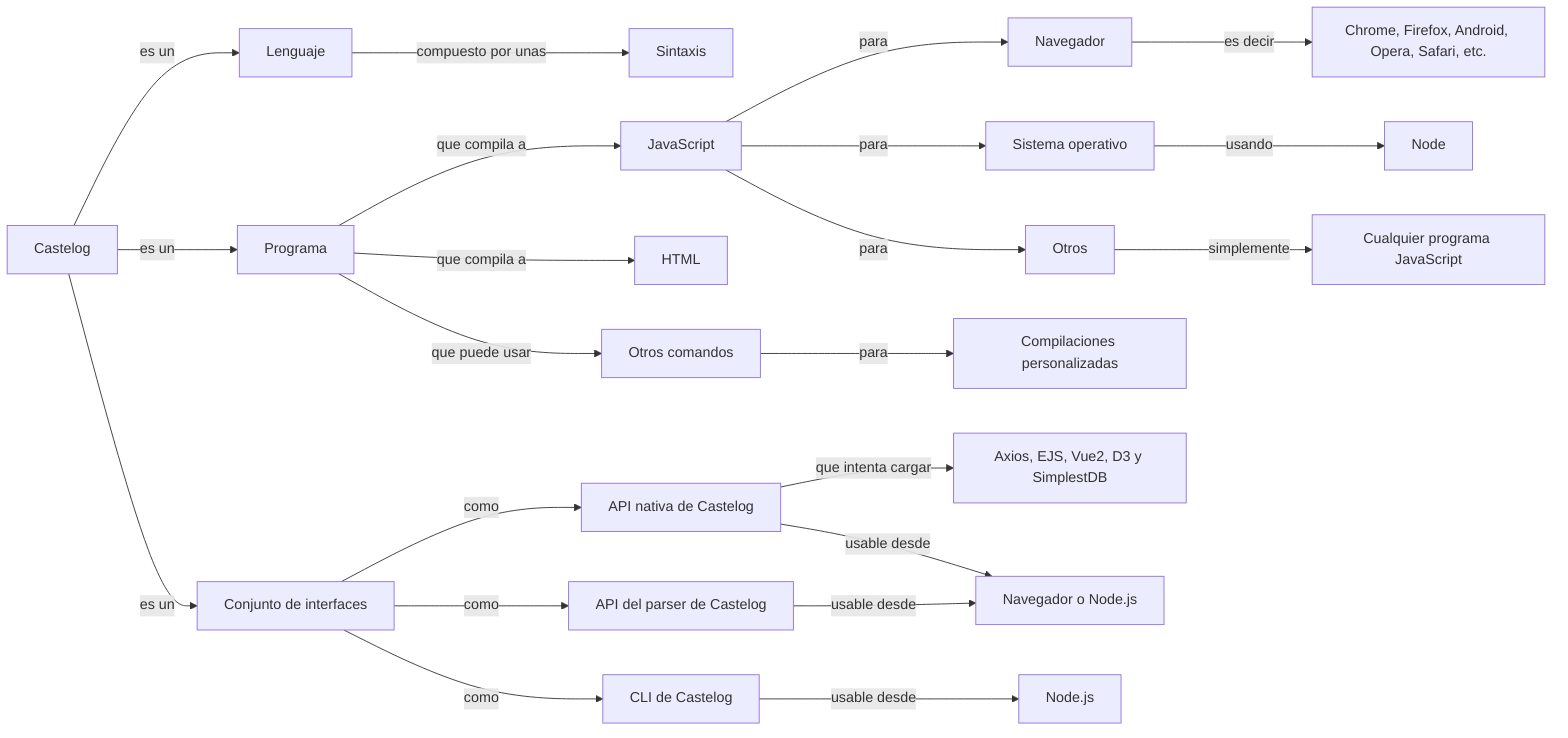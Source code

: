 graph LR;

Inicial["Castelog"]
Lenguaje["Lenguaje"]
Programa["Programa"]
Conjunto_de_interfaces["Conjunto de interfaces"]
Navegador["Navegador"]
Nodejs["Node.js"]
Sistema_operativo["Sistema operativo"]
Sintaxis["Sintaxis"]
Cualquier_programa_js["Cualquier programa JavaScript"]
Lista_de_navegadores["Chrome, Firefox, Android, Opera, Safari, etc."]
Node["Node"]
JavaScript["JavaScript"]
HTML["HTML"]
API_nativa_de_castelog["API nativa de Castelog"]
API_parser_de_castelog["API del parser de Castelog"]
CLI_de_castelog["CLI de Castelog"]
Otros_comandos["Otros comandos"]
Compilaciones_personalizadas["Compilaciones personalizadas"]
Lista_de_dependencias_api_nativa["Axios, EJS, Vue2, D3 y SimplestDB"]
Navegador_o_nodejs["Navegador o Node.js"]

Inicial  -- es un --> Lenguaje
Inicial  -- es un --> Programa
Inicial  -- es un --> Conjunto_de_interfaces
Conjunto_de_interfaces -- como --> API_nativa_de_castelog
API_nativa_de_castelog -- que intenta cargar --> Lista_de_dependencias_api_nativa
Conjunto_de_interfaces -- como --> API_parser_de_castelog
Conjunto_de_interfaces -- como --> CLI_de_castelog
CLI_de_castelog -- usable desde --> Nodejs
API_nativa_de_castelog -- usable desde --> Navegador_o_nodejs
API_parser_de_castelog -- usable desde --> Navegador_o_nodejs
Lenguaje -- compuesto por unas --> Sintaxis
Programa -- que compila a --> JavaScript
Programa -- que compila a --> HTML
Programa -- que puede usar --> Otros_comandos
Otros_comandos -- para --> Compilaciones_personalizadas
JavaScript -- para --> Navegador
JavaScript -- para --> Sistema_operativo
JavaScript -- para --> Otros
Sistema_operativo -- usando --> Node
Navegador -- es decir --> Lista_de_navegadores
Otros -- simplemente --> Cualquier_programa_js